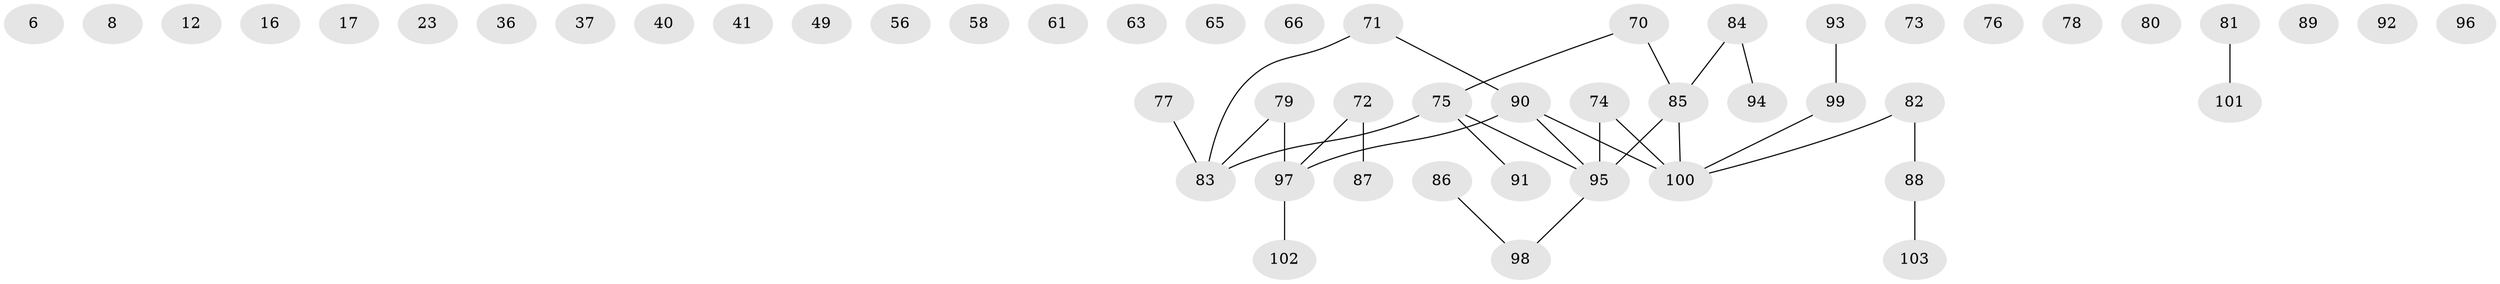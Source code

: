 // original degree distribution, {3: 0.1650485436893204, 1: 0.36893203883495146, 2: 0.20388349514563106, 0: 0.18446601941747573, 4: 0.04854368932038835, 5: 0.02912621359223301}
// Generated by graph-tools (version 1.1) at 2025/42/03/04/25 21:42:30]
// undirected, 51 vertices, 30 edges
graph export_dot {
graph [start="1"]
  node [color=gray90,style=filled];
  6;
  8;
  12;
  16;
  17;
  23;
  36;
  37;
  40;
  41 [super="+18+39"];
  49 [super="+34"];
  56;
  58;
  61;
  63 [super="+38"];
  65;
  66;
  70;
  71;
  72 [super="+69+67"];
  73;
  74 [super="+13+62+21"];
  75 [super="+42+57+59+20"];
  76;
  77;
  78 [super="+52"];
  79;
  80;
  81 [super="+28+31"];
  82 [super="+26"];
  83 [super="+10"];
  84 [super="+51"];
  85 [super="+5+44+43+45+30"];
  86;
  87;
  88 [super="+25+11+53"];
  89;
  90 [super="+33"];
  91;
  92 [super="+24"];
  93;
  94;
  95 [super="+54"];
  96;
  97 [super="+9+32"];
  98 [super="+64"];
  99 [super="+55"];
  100 [super="+68"];
  101;
  102;
  103;
  70 -- 85;
  70 -- 75;
  71 -- 83;
  71 -- 90;
  72 -- 97;
  72 -- 87;
  74 -- 100;
  74 -- 95;
  75 -- 83;
  75 -- 91;
  75 -- 95;
  77 -- 83;
  79 -- 97;
  79 -- 83;
  81 -- 101;
  82 -- 100;
  82 -- 88;
  84 -- 85;
  84 -- 94;
  85 -- 95;
  85 -- 100;
  86 -- 98;
  88 -- 103;
  90 -- 100;
  90 -- 97 [weight=2];
  90 -- 95;
  93 -- 99;
  95 -- 98;
  97 -- 102;
  99 -- 100;
}
